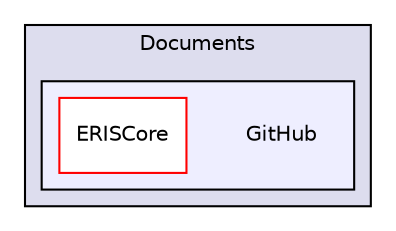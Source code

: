 digraph "C:/Users/Shadow/Documents/GitHub" {
  compound=true
  node [ fontsize="10", fontname="Helvetica"];
  edge [ labelfontsize="10", labelfontname="Helvetica"];
  subgraph clusterdir_f396504afdc959660871b003fa10164d {
    graph [ bgcolor="#ddddee", pencolor="black", label="Documents" fontname="Helvetica", fontsize="10", URL="dir_f396504afdc959660871b003fa10164d.html"]
  subgraph clusterdir_7e17ac9cf8fba2cb04bc248c85b0ceb7 {
    graph [ bgcolor="#eeeeff", pencolor="black", label="" URL="dir_7e17ac9cf8fba2cb04bc248c85b0ceb7.html"];
    dir_7e17ac9cf8fba2cb04bc248c85b0ceb7 [shape=plaintext label="GitHub"];
    dir_4ef12e58aa429d652d8cf572cf893a50 [shape=box label="ERISCore" color="red" fillcolor="white" style="filled" URL="dir_4ef12e58aa429d652d8cf572cf893a50.html"];
  }
  }
}
